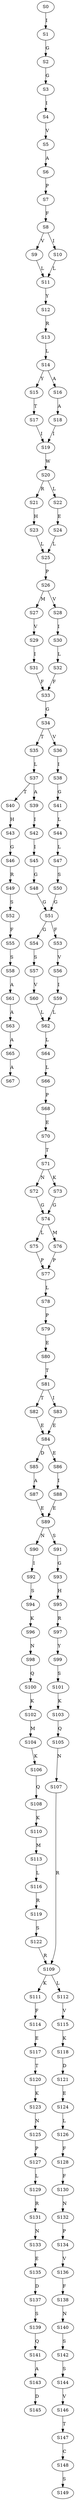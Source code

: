 strict digraph  {
	S0 -> S1 [ label = I ];
	S1 -> S2 [ label = G ];
	S2 -> S3 [ label = G ];
	S3 -> S4 [ label = I ];
	S4 -> S5 [ label = V ];
	S5 -> S6 [ label = A ];
	S6 -> S7 [ label = P ];
	S7 -> S8 [ label = F ];
	S8 -> S9 [ label = V ];
	S8 -> S10 [ label = I ];
	S9 -> S11 [ label = L ];
	S10 -> S11 [ label = L ];
	S11 -> S12 [ label = Y ];
	S12 -> S13 [ label = R ];
	S13 -> S14 [ label = L ];
	S14 -> S15 [ label = Y ];
	S14 -> S16 [ label = A ];
	S15 -> S17 [ label = T ];
	S16 -> S18 [ label = A ];
	S17 -> S19 [ label = I ];
	S18 -> S19 [ label = I ];
	S19 -> S20 [ label = W ];
	S20 -> S21 [ label = R ];
	S20 -> S22 [ label = L ];
	S21 -> S23 [ label = H ];
	S22 -> S24 [ label = E ];
	S23 -> S25 [ label = L ];
	S24 -> S25 [ label = L ];
	S25 -> S26 [ label = P ];
	S26 -> S27 [ label = M ];
	S26 -> S28 [ label = V ];
	S27 -> S29 [ label = V ];
	S28 -> S30 [ label = I ];
	S29 -> S31 [ label = I ];
	S30 -> S32 [ label = L ];
	S31 -> S33 [ label = F ];
	S32 -> S33 [ label = F ];
	S33 -> S34 [ label = G ];
	S34 -> S35 [ label = T ];
	S34 -> S36 [ label = V ];
	S35 -> S37 [ label = L ];
	S36 -> S38 [ label = I ];
	S37 -> S39 [ label = A ];
	S37 -> S40 [ label = T ];
	S38 -> S41 [ label = G ];
	S39 -> S42 [ label = I ];
	S40 -> S43 [ label = H ];
	S41 -> S44 [ label = L ];
	S42 -> S45 [ label = I ];
	S43 -> S46 [ label = G ];
	S44 -> S47 [ label = L ];
	S45 -> S48 [ label = G ];
	S46 -> S49 [ label = R ];
	S47 -> S50 [ label = S ];
	S48 -> S51 [ label = G ];
	S49 -> S52 [ label = S ];
	S50 -> S51 [ label = G ];
	S51 -> S53 [ label = F ];
	S51 -> S54 [ label = G ];
	S52 -> S55 [ label = F ];
	S53 -> S56 [ label = V ];
	S54 -> S57 [ label = S ];
	S55 -> S58 [ label = S ];
	S56 -> S59 [ label = I ];
	S57 -> S60 [ label = V ];
	S58 -> S61 [ label = A ];
	S59 -> S62 [ label = L ];
	S60 -> S62 [ label = L ];
	S61 -> S63 [ label = A ];
	S62 -> S64 [ label = L ];
	S63 -> S65 [ label = A ];
	S64 -> S66 [ label = L ];
	S65 -> S67 [ label = A ];
	S66 -> S68 [ label = P ];
	S68 -> S70 [ label = E ];
	S70 -> S71 [ label = T ];
	S71 -> S72 [ label = N ];
	S71 -> S73 [ label = K ];
	S72 -> S74 [ label = G ];
	S73 -> S74 [ label = G ];
	S74 -> S75 [ label = L ];
	S74 -> S76 [ label = M ];
	S75 -> S77 [ label = P ];
	S76 -> S77 [ label = P ];
	S77 -> S78 [ label = L ];
	S78 -> S79 [ label = P ];
	S79 -> S80 [ label = E ];
	S80 -> S81 [ label = T ];
	S81 -> S82 [ label = T ];
	S81 -> S83 [ label = I ];
	S82 -> S84 [ label = E ];
	S83 -> S84 [ label = E ];
	S84 -> S85 [ label = D ];
	S84 -> S86 [ label = E ];
	S85 -> S87 [ label = A ];
	S86 -> S88 [ label = I ];
	S87 -> S89 [ label = E ];
	S88 -> S89 [ label = E ];
	S89 -> S90 [ label = N ];
	S89 -> S91 [ label = S ];
	S90 -> S92 [ label = I ];
	S91 -> S93 [ label = G ];
	S92 -> S94 [ label = S ];
	S93 -> S95 [ label = H ];
	S94 -> S96 [ label = K ];
	S95 -> S97 [ label = R ];
	S96 -> S98 [ label = N ];
	S97 -> S99 [ label = Y ];
	S98 -> S100 [ label = Q ];
	S99 -> S101 [ label = S ];
	S100 -> S102 [ label = K ];
	S101 -> S103 [ label = K ];
	S102 -> S104 [ label = M ];
	S103 -> S105 [ label = Q ];
	S104 -> S106 [ label = K ];
	S105 -> S107 [ label = N ];
	S106 -> S108 [ label = Q ];
	S107 -> S109 [ label = R ];
	S108 -> S110 [ label = K ];
	S109 -> S111 [ label = K ];
	S109 -> S112 [ label = L ];
	S110 -> S113 [ label = M ];
	S111 -> S114 [ label = F ];
	S112 -> S115 [ label = V ];
	S113 -> S116 [ label = L ];
	S114 -> S117 [ label = E ];
	S115 -> S118 [ label = K ];
	S116 -> S119 [ label = R ];
	S117 -> S120 [ label = T ];
	S118 -> S121 [ label = D ];
	S119 -> S122 [ label = S ];
	S120 -> S123 [ label = K ];
	S121 -> S124 [ label = E ];
	S122 -> S109 [ label = R ];
	S123 -> S125 [ label = N ];
	S124 -> S126 [ label = L ];
	S125 -> S127 [ label = P ];
	S126 -> S128 [ label = F ];
	S127 -> S129 [ label = L ];
	S128 -> S130 [ label = F ];
	S129 -> S131 [ label = R ];
	S130 -> S132 [ label = N ];
	S131 -> S133 [ label = N ];
	S132 -> S134 [ label = P ];
	S133 -> S135 [ label = E ];
	S134 -> S136 [ label = V ];
	S135 -> S137 [ label = D ];
	S136 -> S138 [ label = F ];
	S137 -> S139 [ label = S ];
	S138 -> S140 [ label = N ];
	S139 -> S141 [ label = Q ];
	S140 -> S142 [ label = S ];
	S141 -> S143 [ label = A ];
	S142 -> S144 [ label = S ];
	S143 -> S145 [ label = D ];
	S144 -> S146 [ label = V ];
	S146 -> S147 [ label = T ];
	S147 -> S148 [ label = C ];
	S148 -> S149 [ label = S ];
}
